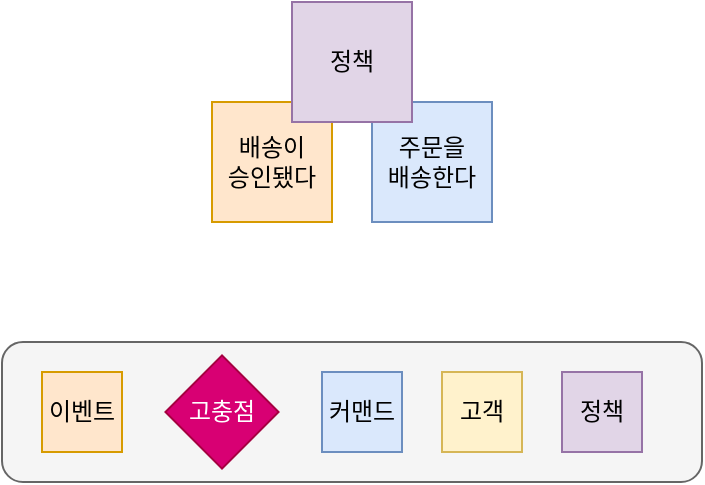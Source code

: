 <mxfile version="26.1.1">
  <diagram name="Page-1" id="dbwxp2fWKsyNHSSV9Wh-">
    <mxGraphModel dx="1114" dy="878" grid="1" gridSize="10" guides="1" tooltips="1" connect="1" arrows="1" fold="1" page="1" pageScale="1" pageWidth="827" pageHeight="1169" math="0" shadow="0">
      <root>
        <mxCell id="0" />
        <mxCell id="1" parent="0" />
        <mxCell id="feM94Bl40OyQFZeU7MB3-1" value="" style="rounded=1;whiteSpace=wrap;html=1;fillColor=#f5f5f5;fontColor=#333333;strokeColor=#666666;" vertex="1" parent="1">
          <mxGeometry x="125" y="260" width="350" height="70" as="geometry" />
        </mxCell>
        <mxCell id="feM94Bl40OyQFZeU7MB3-2" value="주문을&lt;div&gt;배송한다&lt;/div&gt;" style="whiteSpace=wrap;html=1;aspect=fixed;fillColor=#dae8fc;strokeColor=#6c8ebf;" vertex="1" parent="1">
          <mxGeometry x="310" y="140" width="60" height="60" as="geometry" />
        </mxCell>
        <mxCell id="feM94Bl40OyQFZeU7MB3-5" value="이벤트" style="whiteSpace=wrap;html=1;aspect=fixed;fillColor=#ffe6cc;strokeColor=#d79b00;" vertex="1" parent="1">
          <mxGeometry x="145" y="275" width="40" height="40" as="geometry" />
        </mxCell>
        <mxCell id="feM94Bl40OyQFZeU7MB3-6" value="배송이&lt;div&gt;승인됐다&lt;/div&gt;" style="whiteSpace=wrap;html=1;aspect=fixed;fillColor=#ffe6cc;strokeColor=#d79b00;" vertex="1" parent="1">
          <mxGeometry x="230" y="140" width="60" height="60" as="geometry" />
        </mxCell>
        <mxCell id="feM94Bl40OyQFZeU7MB3-7" value="" style="whiteSpace=wrap;html=1;aspect=fixed;fillColor=#d80073;strokeColor=#A50040;rotation=45;fontColor=#ffffff;" vertex="1" parent="1">
          <mxGeometry x="215" y="275" width="40" height="40" as="geometry" />
        </mxCell>
        <mxCell id="feM94Bl40OyQFZeU7MB3-8" value="고충점" style="text;html=1;align=center;verticalAlign=middle;whiteSpace=wrap;rounded=0;fontColor=#FFFFFF;" vertex="1" parent="1">
          <mxGeometry x="205" y="280" width="60" height="30" as="geometry" />
        </mxCell>
        <mxCell id="feM94Bl40OyQFZeU7MB3-10" value="커맨드" style="whiteSpace=wrap;html=1;aspect=fixed;fillColor=#dae8fc;strokeColor=#6c8ebf;" vertex="1" parent="1">
          <mxGeometry x="285" y="275" width="40" height="40" as="geometry" />
        </mxCell>
        <mxCell id="feM94Bl40OyQFZeU7MB3-11" value="고객" style="whiteSpace=wrap;html=1;aspect=fixed;fillColor=#fff2cc;strokeColor=#d6b656;" vertex="1" parent="1">
          <mxGeometry x="345" y="275" width="40" height="40" as="geometry" />
        </mxCell>
        <mxCell id="feM94Bl40OyQFZeU7MB3-3" value="정책" style="whiteSpace=wrap;html=1;aspect=fixed;fillColor=#e1d5e7;strokeColor=#9673a6;" vertex="1" parent="1">
          <mxGeometry x="270" y="90" width="60" height="60" as="geometry" />
        </mxCell>
        <mxCell id="feM94Bl40OyQFZeU7MB3-12" value="정책" style="whiteSpace=wrap;html=1;aspect=fixed;fillColor=#e1d5e7;strokeColor=#9673a6;" vertex="1" parent="1">
          <mxGeometry x="405" y="275" width="40" height="40" as="geometry" />
        </mxCell>
      </root>
    </mxGraphModel>
  </diagram>
</mxfile>
